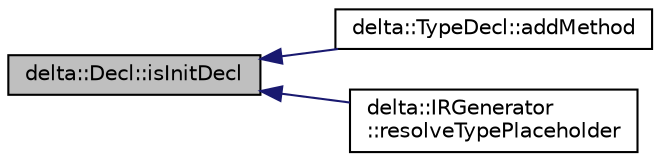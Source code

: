 digraph "delta::Decl::isInitDecl"
{
  edge [fontname="Helvetica",fontsize="10",labelfontname="Helvetica",labelfontsize="10"];
  node [fontname="Helvetica",fontsize="10",shape=record];
  rankdir="LR";
  Node36 [label="delta::Decl::isInitDecl",height=0.2,width=0.4,color="black", fillcolor="grey75", style="filled", fontcolor="black"];
  Node36 -> Node37 [dir="back",color="midnightblue",fontsize="10",style="solid",fontname="Helvetica"];
  Node37 [label="delta::TypeDecl::addMethod",height=0.2,width=0.4,color="black", fillcolor="white", style="filled",URL="$classdelta_1_1_type_decl.html#ae9c965140ea74a92ecd49b1353a49f62"];
  Node36 -> Node38 [dir="back",color="midnightblue",fontsize="10",style="solid",fontname="Helvetica"];
  Node38 [label="delta::IRGenerator\l::resolveTypePlaceholder",height=0.2,width=0.4,color="black", fillcolor="white", style="filled",URL="$classdelta_1_1_i_r_generator.html#a3dcb9317d090022c47d62a2df03c46f7"];
}
